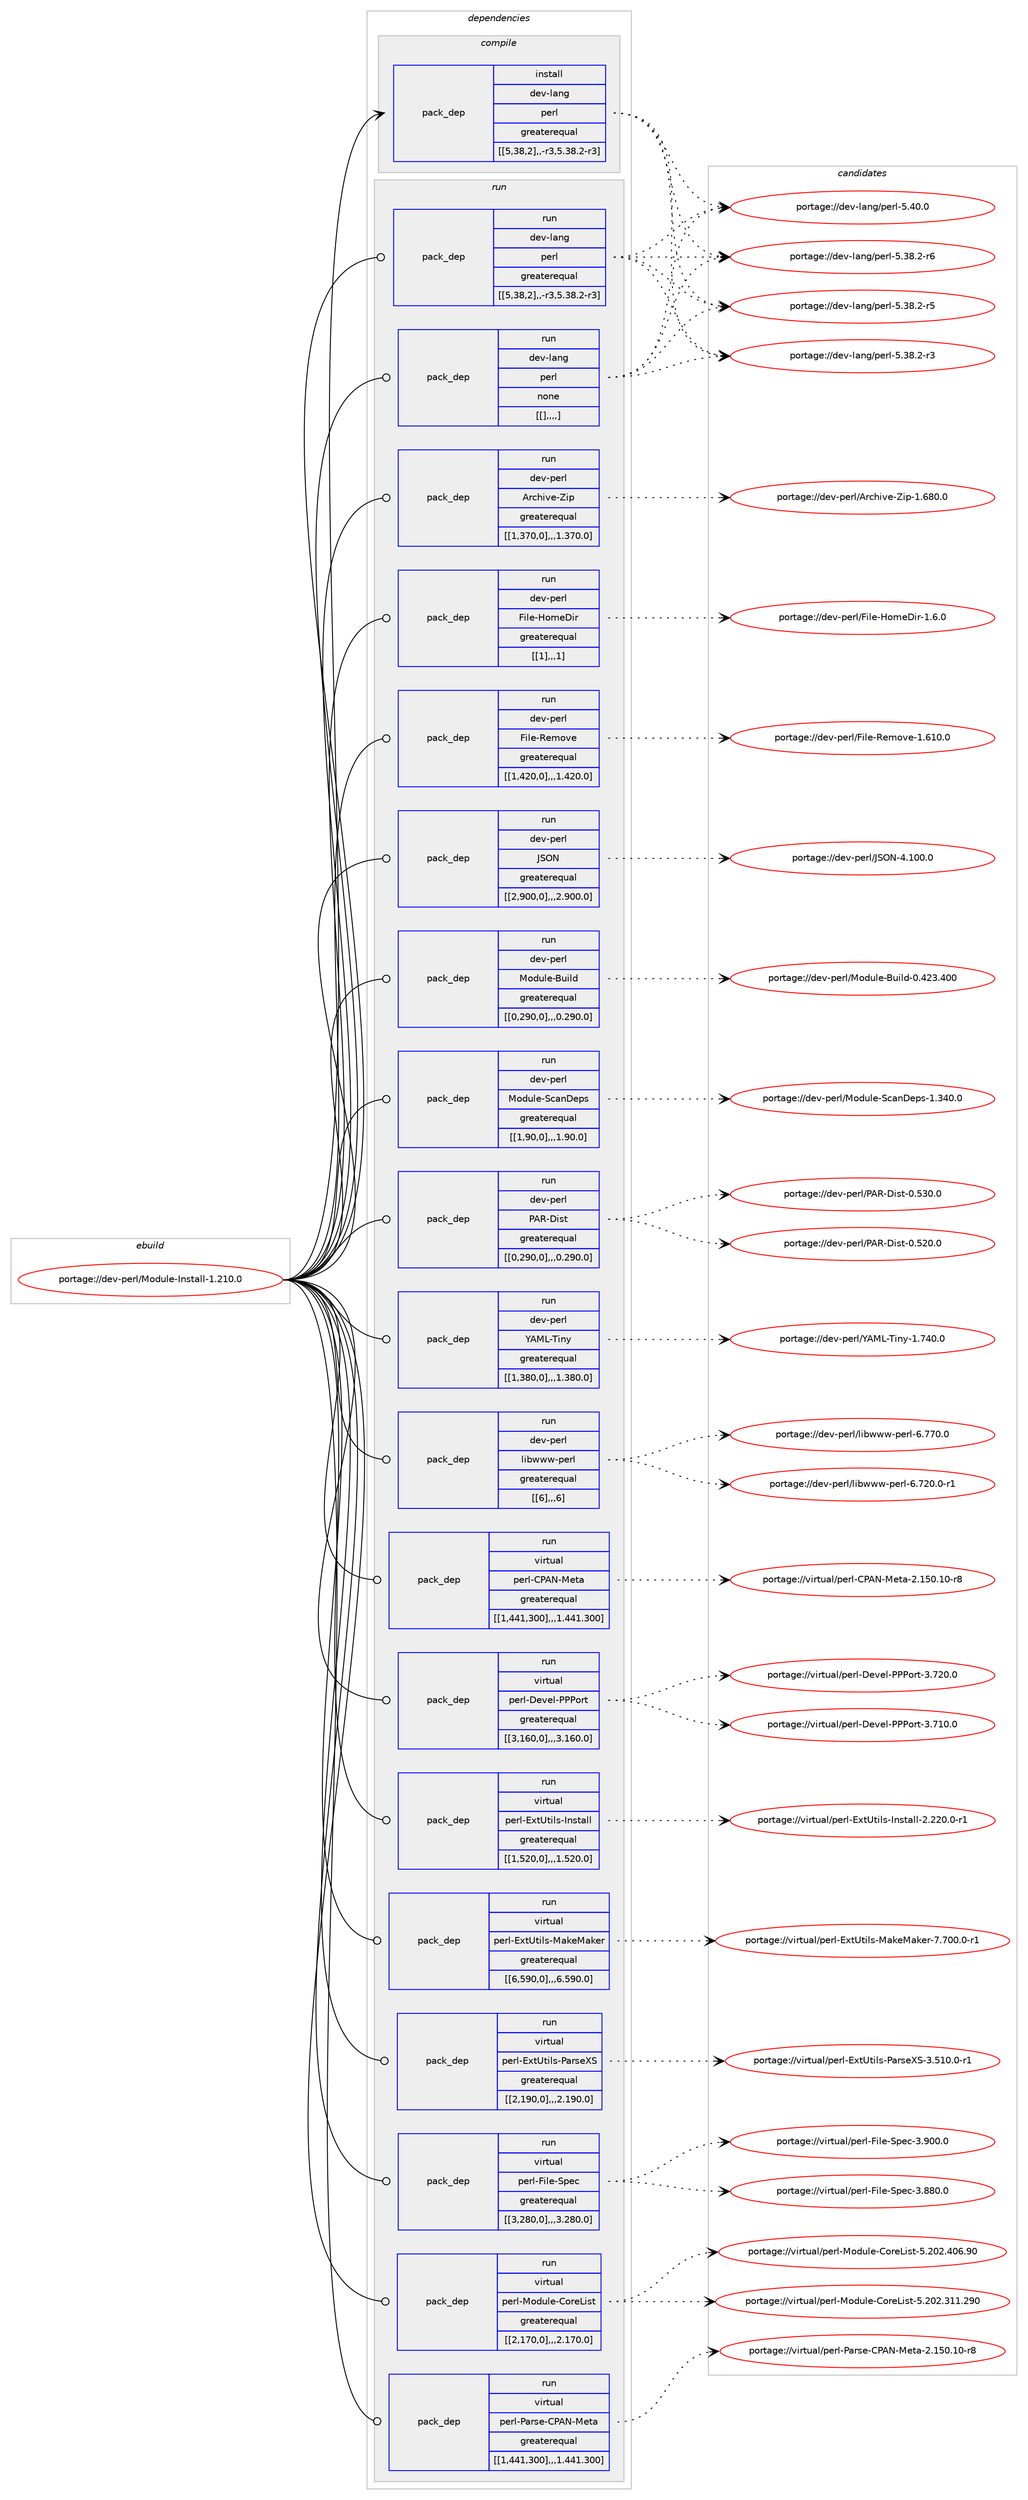 digraph prolog {

# *************
# Graph options
# *************

newrank=true;
concentrate=true;
compound=true;
graph [rankdir=LR,fontname=Helvetica,fontsize=10,ranksep=1.5];#, ranksep=2.5, nodesep=0.2];
edge  [arrowhead=vee];
node  [fontname=Helvetica,fontsize=10];

# **********
# The ebuild
# **********

subgraph cluster_leftcol {
color=gray;
label=<<i>ebuild</i>>;
id [label="portage://dev-perl/Module-Install-1.210.0", color=red, width=4, href="../dev-perl/Module-Install-1.210.0.svg"];
}

# ****************
# The dependencies
# ****************

subgraph cluster_midcol {
color=gray;
label=<<i>dependencies</i>>;
subgraph cluster_compile {
fillcolor="#eeeeee";
style=filled;
label=<<i>compile</i>>;
subgraph pack102577 {
dependency134238 [label=<<TABLE BORDER="0" CELLBORDER="1" CELLSPACING="0" CELLPADDING="4" WIDTH="220"><TR><TD ROWSPAN="6" CELLPADDING="30">pack_dep</TD></TR><TR><TD WIDTH="110">install</TD></TR><TR><TD>dev-lang</TD></TR><TR><TD>perl</TD></TR><TR><TD>greaterequal</TD></TR><TR><TD>[[5,38,2],,-r3,5.38.2-r3]</TD></TR></TABLE>>, shape=none, color=blue];
}
id:e -> dependency134238:w [weight=20,style="solid",arrowhead="vee"];
}
subgraph cluster_compileandrun {
fillcolor="#eeeeee";
style=filled;
label=<<i>compile and run</i>>;
}
subgraph cluster_run {
fillcolor="#eeeeee";
style=filled;
label=<<i>run</i>>;
subgraph pack102578 {
dependency134239 [label=<<TABLE BORDER="0" CELLBORDER="1" CELLSPACING="0" CELLPADDING="4" WIDTH="220"><TR><TD ROWSPAN="6" CELLPADDING="30">pack_dep</TD></TR><TR><TD WIDTH="110">run</TD></TR><TR><TD>dev-lang</TD></TR><TR><TD>perl</TD></TR><TR><TD>greaterequal</TD></TR><TR><TD>[[5,38,2],,-r3,5.38.2-r3]</TD></TR></TABLE>>, shape=none, color=blue];
}
id:e -> dependency134239:w [weight=20,style="solid",arrowhead="odot"];
subgraph pack102579 {
dependency134240 [label=<<TABLE BORDER="0" CELLBORDER="1" CELLSPACING="0" CELLPADDING="4" WIDTH="220"><TR><TD ROWSPAN="6" CELLPADDING="30">pack_dep</TD></TR><TR><TD WIDTH="110">run</TD></TR><TR><TD>dev-lang</TD></TR><TR><TD>perl</TD></TR><TR><TD>none</TD></TR><TR><TD>[[],,,,]</TD></TR></TABLE>>, shape=none, color=blue];
}
id:e -> dependency134240:w [weight=20,style="solid",arrowhead="odot"];
subgraph pack102580 {
dependency134241 [label=<<TABLE BORDER="0" CELLBORDER="1" CELLSPACING="0" CELLPADDING="4" WIDTH="220"><TR><TD ROWSPAN="6" CELLPADDING="30">pack_dep</TD></TR><TR><TD WIDTH="110">run</TD></TR><TR><TD>dev-perl</TD></TR><TR><TD>Archive-Zip</TD></TR><TR><TD>greaterequal</TD></TR><TR><TD>[[1,370,0],,,1.370.0]</TD></TR></TABLE>>, shape=none, color=blue];
}
id:e -> dependency134241:w [weight=20,style="solid",arrowhead="odot"];
subgraph pack102581 {
dependency134242 [label=<<TABLE BORDER="0" CELLBORDER="1" CELLSPACING="0" CELLPADDING="4" WIDTH="220"><TR><TD ROWSPAN="6" CELLPADDING="30">pack_dep</TD></TR><TR><TD WIDTH="110">run</TD></TR><TR><TD>dev-perl</TD></TR><TR><TD>File-HomeDir</TD></TR><TR><TD>greaterequal</TD></TR><TR><TD>[[1],,,1]</TD></TR></TABLE>>, shape=none, color=blue];
}
id:e -> dependency134242:w [weight=20,style="solid",arrowhead="odot"];
subgraph pack102582 {
dependency134243 [label=<<TABLE BORDER="0" CELLBORDER="1" CELLSPACING="0" CELLPADDING="4" WIDTH="220"><TR><TD ROWSPAN="6" CELLPADDING="30">pack_dep</TD></TR><TR><TD WIDTH="110">run</TD></TR><TR><TD>dev-perl</TD></TR><TR><TD>File-Remove</TD></TR><TR><TD>greaterequal</TD></TR><TR><TD>[[1,420,0],,,1.420.0]</TD></TR></TABLE>>, shape=none, color=blue];
}
id:e -> dependency134243:w [weight=20,style="solid",arrowhead="odot"];
subgraph pack102583 {
dependency134244 [label=<<TABLE BORDER="0" CELLBORDER="1" CELLSPACING="0" CELLPADDING="4" WIDTH="220"><TR><TD ROWSPAN="6" CELLPADDING="30">pack_dep</TD></TR><TR><TD WIDTH="110">run</TD></TR><TR><TD>dev-perl</TD></TR><TR><TD>JSON</TD></TR><TR><TD>greaterequal</TD></TR><TR><TD>[[2,900,0],,,2.900.0]</TD></TR></TABLE>>, shape=none, color=blue];
}
id:e -> dependency134244:w [weight=20,style="solid",arrowhead="odot"];
subgraph pack102584 {
dependency134245 [label=<<TABLE BORDER="0" CELLBORDER="1" CELLSPACING="0" CELLPADDING="4" WIDTH="220"><TR><TD ROWSPAN="6" CELLPADDING="30">pack_dep</TD></TR><TR><TD WIDTH="110">run</TD></TR><TR><TD>dev-perl</TD></TR><TR><TD>Module-Build</TD></TR><TR><TD>greaterequal</TD></TR><TR><TD>[[0,290,0],,,0.290.0]</TD></TR></TABLE>>, shape=none, color=blue];
}
id:e -> dependency134245:w [weight=20,style="solid",arrowhead="odot"];
subgraph pack102585 {
dependency134246 [label=<<TABLE BORDER="0" CELLBORDER="1" CELLSPACING="0" CELLPADDING="4" WIDTH="220"><TR><TD ROWSPAN="6" CELLPADDING="30">pack_dep</TD></TR><TR><TD WIDTH="110">run</TD></TR><TR><TD>dev-perl</TD></TR><TR><TD>Module-ScanDeps</TD></TR><TR><TD>greaterequal</TD></TR><TR><TD>[[1,90,0],,,1.90.0]</TD></TR></TABLE>>, shape=none, color=blue];
}
id:e -> dependency134246:w [weight=20,style="solid",arrowhead="odot"];
subgraph pack102586 {
dependency134247 [label=<<TABLE BORDER="0" CELLBORDER="1" CELLSPACING="0" CELLPADDING="4" WIDTH="220"><TR><TD ROWSPAN="6" CELLPADDING="30">pack_dep</TD></TR><TR><TD WIDTH="110">run</TD></TR><TR><TD>dev-perl</TD></TR><TR><TD>PAR-Dist</TD></TR><TR><TD>greaterequal</TD></TR><TR><TD>[[0,290,0],,,0.290.0]</TD></TR></TABLE>>, shape=none, color=blue];
}
id:e -> dependency134247:w [weight=20,style="solid",arrowhead="odot"];
subgraph pack102587 {
dependency134248 [label=<<TABLE BORDER="0" CELLBORDER="1" CELLSPACING="0" CELLPADDING="4" WIDTH="220"><TR><TD ROWSPAN="6" CELLPADDING="30">pack_dep</TD></TR><TR><TD WIDTH="110">run</TD></TR><TR><TD>dev-perl</TD></TR><TR><TD>YAML-Tiny</TD></TR><TR><TD>greaterequal</TD></TR><TR><TD>[[1,380,0],,,1.380.0]</TD></TR></TABLE>>, shape=none, color=blue];
}
id:e -> dependency134248:w [weight=20,style="solid",arrowhead="odot"];
subgraph pack102588 {
dependency134249 [label=<<TABLE BORDER="0" CELLBORDER="1" CELLSPACING="0" CELLPADDING="4" WIDTH="220"><TR><TD ROWSPAN="6" CELLPADDING="30">pack_dep</TD></TR><TR><TD WIDTH="110">run</TD></TR><TR><TD>dev-perl</TD></TR><TR><TD>libwww-perl</TD></TR><TR><TD>greaterequal</TD></TR><TR><TD>[[6],,,6]</TD></TR></TABLE>>, shape=none, color=blue];
}
id:e -> dependency134249:w [weight=20,style="solid",arrowhead="odot"];
subgraph pack102589 {
dependency134250 [label=<<TABLE BORDER="0" CELLBORDER="1" CELLSPACING="0" CELLPADDING="4" WIDTH="220"><TR><TD ROWSPAN="6" CELLPADDING="30">pack_dep</TD></TR><TR><TD WIDTH="110">run</TD></TR><TR><TD>virtual</TD></TR><TR><TD>perl-CPAN-Meta</TD></TR><TR><TD>greaterequal</TD></TR><TR><TD>[[1,441,300],,,1.441.300]</TD></TR></TABLE>>, shape=none, color=blue];
}
id:e -> dependency134250:w [weight=20,style="solid",arrowhead="odot"];
subgraph pack102590 {
dependency134251 [label=<<TABLE BORDER="0" CELLBORDER="1" CELLSPACING="0" CELLPADDING="4" WIDTH="220"><TR><TD ROWSPAN="6" CELLPADDING="30">pack_dep</TD></TR><TR><TD WIDTH="110">run</TD></TR><TR><TD>virtual</TD></TR><TR><TD>perl-Devel-PPPort</TD></TR><TR><TD>greaterequal</TD></TR><TR><TD>[[3,160,0],,,3.160.0]</TD></TR></TABLE>>, shape=none, color=blue];
}
id:e -> dependency134251:w [weight=20,style="solid",arrowhead="odot"];
subgraph pack102591 {
dependency134252 [label=<<TABLE BORDER="0" CELLBORDER="1" CELLSPACING="0" CELLPADDING="4" WIDTH="220"><TR><TD ROWSPAN="6" CELLPADDING="30">pack_dep</TD></TR><TR><TD WIDTH="110">run</TD></TR><TR><TD>virtual</TD></TR><TR><TD>perl-ExtUtils-Install</TD></TR><TR><TD>greaterequal</TD></TR><TR><TD>[[1,520,0],,,1.520.0]</TD></TR></TABLE>>, shape=none, color=blue];
}
id:e -> dependency134252:w [weight=20,style="solid",arrowhead="odot"];
subgraph pack102592 {
dependency134253 [label=<<TABLE BORDER="0" CELLBORDER="1" CELLSPACING="0" CELLPADDING="4" WIDTH="220"><TR><TD ROWSPAN="6" CELLPADDING="30">pack_dep</TD></TR><TR><TD WIDTH="110">run</TD></TR><TR><TD>virtual</TD></TR><TR><TD>perl-ExtUtils-MakeMaker</TD></TR><TR><TD>greaterequal</TD></TR><TR><TD>[[6,590,0],,,6.590.0]</TD></TR></TABLE>>, shape=none, color=blue];
}
id:e -> dependency134253:w [weight=20,style="solid",arrowhead="odot"];
subgraph pack102593 {
dependency134254 [label=<<TABLE BORDER="0" CELLBORDER="1" CELLSPACING="0" CELLPADDING="4" WIDTH="220"><TR><TD ROWSPAN="6" CELLPADDING="30">pack_dep</TD></TR><TR><TD WIDTH="110">run</TD></TR><TR><TD>virtual</TD></TR><TR><TD>perl-ExtUtils-ParseXS</TD></TR><TR><TD>greaterequal</TD></TR><TR><TD>[[2,190,0],,,2.190.0]</TD></TR></TABLE>>, shape=none, color=blue];
}
id:e -> dependency134254:w [weight=20,style="solid",arrowhead="odot"];
subgraph pack102594 {
dependency134255 [label=<<TABLE BORDER="0" CELLBORDER="1" CELLSPACING="0" CELLPADDING="4" WIDTH="220"><TR><TD ROWSPAN="6" CELLPADDING="30">pack_dep</TD></TR><TR><TD WIDTH="110">run</TD></TR><TR><TD>virtual</TD></TR><TR><TD>perl-File-Spec</TD></TR><TR><TD>greaterequal</TD></TR><TR><TD>[[3,280,0],,,3.280.0]</TD></TR></TABLE>>, shape=none, color=blue];
}
id:e -> dependency134255:w [weight=20,style="solid",arrowhead="odot"];
subgraph pack102595 {
dependency134256 [label=<<TABLE BORDER="0" CELLBORDER="1" CELLSPACING="0" CELLPADDING="4" WIDTH="220"><TR><TD ROWSPAN="6" CELLPADDING="30">pack_dep</TD></TR><TR><TD WIDTH="110">run</TD></TR><TR><TD>virtual</TD></TR><TR><TD>perl-Module-CoreList</TD></TR><TR><TD>greaterequal</TD></TR><TR><TD>[[2,170,0],,,2.170.0]</TD></TR></TABLE>>, shape=none, color=blue];
}
id:e -> dependency134256:w [weight=20,style="solid",arrowhead="odot"];
subgraph pack102596 {
dependency134257 [label=<<TABLE BORDER="0" CELLBORDER="1" CELLSPACING="0" CELLPADDING="4" WIDTH="220"><TR><TD ROWSPAN="6" CELLPADDING="30">pack_dep</TD></TR><TR><TD WIDTH="110">run</TD></TR><TR><TD>virtual</TD></TR><TR><TD>perl-Parse-CPAN-Meta</TD></TR><TR><TD>greaterequal</TD></TR><TR><TD>[[1,441,300],,,1.441.300]</TD></TR></TABLE>>, shape=none, color=blue];
}
id:e -> dependency134257:w [weight=20,style="solid",arrowhead="odot"];
}
}

# **************
# The candidates
# **************

subgraph cluster_choices {
rank=same;
color=gray;
label=<<i>candidates</i>>;

subgraph choice102577 {
color=black;
nodesep=1;
choice10010111845108971101034711210111410845534652484648 [label="portage://dev-lang/perl-5.40.0", color=red, width=4,href="../dev-lang/perl-5.40.0.svg"];
choice100101118451089711010347112101114108455346515646504511454 [label="portage://dev-lang/perl-5.38.2-r6", color=red, width=4,href="../dev-lang/perl-5.38.2-r6.svg"];
choice100101118451089711010347112101114108455346515646504511453 [label="portage://dev-lang/perl-5.38.2-r5", color=red, width=4,href="../dev-lang/perl-5.38.2-r5.svg"];
choice100101118451089711010347112101114108455346515646504511451 [label="portage://dev-lang/perl-5.38.2-r3", color=red, width=4,href="../dev-lang/perl-5.38.2-r3.svg"];
dependency134238:e -> choice10010111845108971101034711210111410845534652484648:w [style=dotted,weight="100"];
dependency134238:e -> choice100101118451089711010347112101114108455346515646504511454:w [style=dotted,weight="100"];
dependency134238:e -> choice100101118451089711010347112101114108455346515646504511453:w [style=dotted,weight="100"];
dependency134238:e -> choice100101118451089711010347112101114108455346515646504511451:w [style=dotted,weight="100"];
}
subgraph choice102578 {
color=black;
nodesep=1;
choice10010111845108971101034711210111410845534652484648 [label="portage://dev-lang/perl-5.40.0", color=red, width=4,href="../dev-lang/perl-5.40.0.svg"];
choice100101118451089711010347112101114108455346515646504511454 [label="portage://dev-lang/perl-5.38.2-r6", color=red, width=4,href="../dev-lang/perl-5.38.2-r6.svg"];
choice100101118451089711010347112101114108455346515646504511453 [label="portage://dev-lang/perl-5.38.2-r5", color=red, width=4,href="../dev-lang/perl-5.38.2-r5.svg"];
choice100101118451089711010347112101114108455346515646504511451 [label="portage://dev-lang/perl-5.38.2-r3", color=red, width=4,href="../dev-lang/perl-5.38.2-r3.svg"];
dependency134239:e -> choice10010111845108971101034711210111410845534652484648:w [style=dotted,weight="100"];
dependency134239:e -> choice100101118451089711010347112101114108455346515646504511454:w [style=dotted,weight="100"];
dependency134239:e -> choice100101118451089711010347112101114108455346515646504511453:w [style=dotted,weight="100"];
dependency134239:e -> choice100101118451089711010347112101114108455346515646504511451:w [style=dotted,weight="100"];
}
subgraph choice102579 {
color=black;
nodesep=1;
choice10010111845108971101034711210111410845534652484648 [label="portage://dev-lang/perl-5.40.0", color=red, width=4,href="../dev-lang/perl-5.40.0.svg"];
choice100101118451089711010347112101114108455346515646504511454 [label="portage://dev-lang/perl-5.38.2-r6", color=red, width=4,href="../dev-lang/perl-5.38.2-r6.svg"];
choice100101118451089711010347112101114108455346515646504511453 [label="portage://dev-lang/perl-5.38.2-r5", color=red, width=4,href="../dev-lang/perl-5.38.2-r5.svg"];
choice100101118451089711010347112101114108455346515646504511451 [label="portage://dev-lang/perl-5.38.2-r3", color=red, width=4,href="../dev-lang/perl-5.38.2-r3.svg"];
dependency134240:e -> choice10010111845108971101034711210111410845534652484648:w [style=dotted,weight="100"];
dependency134240:e -> choice100101118451089711010347112101114108455346515646504511454:w [style=dotted,weight="100"];
dependency134240:e -> choice100101118451089711010347112101114108455346515646504511453:w [style=dotted,weight="100"];
dependency134240:e -> choice100101118451089711010347112101114108455346515646504511451:w [style=dotted,weight="100"];
}
subgraph choice102580 {
color=black;
nodesep=1;
choice1001011184511210111410847651149910410511810145901051124549465456484648 [label="portage://dev-perl/Archive-Zip-1.680.0", color=red, width=4,href="../dev-perl/Archive-Zip-1.680.0.svg"];
dependency134241:e -> choice1001011184511210111410847651149910410511810145901051124549465456484648:w [style=dotted,weight="100"];
}
subgraph choice102581 {
color=black;
nodesep=1;
choice100101118451121011141084770105108101457211110910168105114454946544648 [label="portage://dev-perl/File-HomeDir-1.6.0", color=red, width=4,href="../dev-perl/File-HomeDir-1.6.0.svg"];
dependency134242:e -> choice100101118451121011141084770105108101457211110910168105114454946544648:w [style=dotted,weight="100"];
}
subgraph choice102582 {
color=black;
nodesep=1;
choice10010111845112101114108477010510810145821011091111181014549465449484648 [label="portage://dev-perl/File-Remove-1.610.0", color=red, width=4,href="../dev-perl/File-Remove-1.610.0.svg"];
dependency134243:e -> choice10010111845112101114108477010510810145821011091111181014549465449484648:w [style=dotted,weight="100"];
}
subgraph choice102583 {
color=black;
nodesep=1;
choice1001011184511210111410847748379784552464948484648 [label="portage://dev-perl/JSON-4.100.0", color=red, width=4,href="../dev-perl/JSON-4.100.0.svg"];
dependency134244:e -> choice1001011184511210111410847748379784552464948484648:w [style=dotted,weight="100"];
}
subgraph choice102584 {
color=black;
nodesep=1;
choice100101118451121011141084777111100117108101456611710510810045484652505146524848 [label="portage://dev-perl/Module-Build-0.423.400", color=red, width=4,href="../dev-perl/Module-Build-0.423.400.svg"];
dependency134245:e -> choice100101118451121011141084777111100117108101456611710510810045484652505146524848:w [style=dotted,weight="100"];
}
subgraph choice102585 {
color=black;
nodesep=1;
choice10010111845112101114108477711110011710810145839997110681011121154549465152484648 [label="portage://dev-perl/Module-ScanDeps-1.340.0", color=red, width=4,href="../dev-perl/Module-ScanDeps-1.340.0.svg"];
dependency134246:e -> choice10010111845112101114108477711110011710810145839997110681011121154549465152484648:w [style=dotted,weight="100"];
}
subgraph choice102586 {
color=black;
nodesep=1;
choice100101118451121011141084780658245681051151164548465351484648 [label="portage://dev-perl/PAR-Dist-0.530.0", color=red, width=4,href="../dev-perl/PAR-Dist-0.530.0.svg"];
choice100101118451121011141084780658245681051151164548465350484648 [label="portage://dev-perl/PAR-Dist-0.520.0", color=red, width=4,href="../dev-perl/PAR-Dist-0.520.0.svg"];
dependency134247:e -> choice100101118451121011141084780658245681051151164548465351484648:w [style=dotted,weight="100"];
dependency134247:e -> choice100101118451121011141084780658245681051151164548465350484648:w [style=dotted,weight="100"];
}
subgraph choice102587 {
color=black;
nodesep=1;
choice10010111845112101114108478965777645841051101214549465552484648 [label="portage://dev-perl/YAML-Tiny-1.740.0", color=red, width=4,href="../dev-perl/YAML-Tiny-1.740.0.svg"];
dependency134248:e -> choice10010111845112101114108478965777645841051101214549465552484648:w [style=dotted,weight="100"];
}
subgraph choice102588 {
color=black;
nodesep=1;
choice100101118451121011141084710810598119119119451121011141084554465555484648 [label="portage://dev-perl/libwww-perl-6.770.0", color=red, width=4,href="../dev-perl/libwww-perl-6.770.0.svg"];
choice1001011184511210111410847108105981191191194511210111410845544655504846484511449 [label="portage://dev-perl/libwww-perl-6.720.0-r1", color=red, width=4,href="../dev-perl/libwww-perl-6.720.0-r1.svg"];
dependency134249:e -> choice100101118451121011141084710810598119119119451121011141084554465555484648:w [style=dotted,weight="100"];
dependency134249:e -> choice1001011184511210111410847108105981191191194511210111410845544655504846484511449:w [style=dotted,weight="100"];
}
subgraph choice102589 {
color=black;
nodesep=1;
choice118105114116117971084711210111410845678065784577101116974550464953484649484511456 [label="portage://virtual/perl-CPAN-Meta-2.150.10-r8", color=red, width=4,href="../virtual/perl-CPAN-Meta-2.150.10-r8.svg"];
dependency134250:e -> choice118105114116117971084711210111410845678065784577101116974550464953484649484511456:w [style=dotted,weight="100"];
}
subgraph choice102590 {
color=black;
nodesep=1;
choice11810511411611797108471121011141084568101118101108458080801111141164551465550484648 [label="portage://virtual/perl-Devel-PPPort-3.720.0", color=red, width=4,href="../virtual/perl-Devel-PPPort-3.720.0.svg"];
choice11810511411611797108471121011141084568101118101108458080801111141164551465549484648 [label="portage://virtual/perl-Devel-PPPort-3.710.0", color=red, width=4,href="../virtual/perl-Devel-PPPort-3.710.0.svg"];
dependency134251:e -> choice11810511411611797108471121011141084568101118101108458080801111141164551465550484648:w [style=dotted,weight="100"];
dependency134251:e -> choice11810511411611797108471121011141084568101118101108458080801111141164551465549484648:w [style=dotted,weight="100"];
}
subgraph choice102591 {
color=black;
nodesep=1;
choice118105114116117971084711210111410845691201168511610510811545731101151169710810845504650504846484511449 [label="portage://virtual/perl-ExtUtils-Install-2.220.0-r1", color=red, width=4,href="../virtual/perl-ExtUtils-Install-2.220.0-r1.svg"];
dependency134252:e -> choice118105114116117971084711210111410845691201168511610510811545731101151169710810845504650504846484511449:w [style=dotted,weight="100"];
}
subgraph choice102592 {
color=black;
nodesep=1;
choice1181051141161179710847112101114108456912011685116105108115457797107101779710710111445554655484846484511449 [label="portage://virtual/perl-ExtUtils-MakeMaker-7.700.0-r1", color=red, width=4,href="../virtual/perl-ExtUtils-MakeMaker-7.700.0-r1.svg"];
dependency134253:e -> choice1181051141161179710847112101114108456912011685116105108115457797107101779710710111445554655484846484511449:w [style=dotted,weight="100"];
}
subgraph choice102593 {
color=black;
nodesep=1;
choice1181051141161179710847112101114108456912011685116105108115458097114115101888345514653494846484511449 [label="portage://virtual/perl-ExtUtils-ParseXS-3.510.0-r1", color=red, width=4,href="../virtual/perl-ExtUtils-ParseXS-3.510.0-r1.svg"];
dependency134254:e -> choice1181051141161179710847112101114108456912011685116105108115458097114115101888345514653494846484511449:w [style=dotted,weight="100"];
}
subgraph choice102594 {
color=black;
nodesep=1;
choice118105114116117971084711210111410845701051081014583112101994551465748484648 [label="portage://virtual/perl-File-Spec-3.900.0", color=red, width=4,href="../virtual/perl-File-Spec-3.900.0.svg"];
choice118105114116117971084711210111410845701051081014583112101994551465656484648 [label="portage://virtual/perl-File-Spec-3.880.0", color=red, width=4,href="../virtual/perl-File-Spec-3.880.0.svg"];
dependency134255:e -> choice118105114116117971084711210111410845701051081014583112101994551465748484648:w [style=dotted,weight="100"];
dependency134255:e -> choice118105114116117971084711210111410845701051081014583112101994551465656484648:w [style=dotted,weight="100"];
}
subgraph choice102595 {
color=black;
nodesep=1;
choice1181051141161179710847112101114108457711110011710810145671111141017610511511645534650485046524854465748 [label="portage://virtual/perl-Module-CoreList-5.202.406.90", color=red, width=4,href="../virtual/perl-Module-CoreList-5.202.406.90.svg"];
choice118105114116117971084711210111410845771111001171081014567111114101761051151164553465048504651494946505748 [label="portage://virtual/perl-Module-CoreList-5.202.311.290", color=red, width=4,href="../virtual/perl-Module-CoreList-5.202.311.290.svg"];
dependency134256:e -> choice1181051141161179710847112101114108457711110011710810145671111141017610511511645534650485046524854465748:w [style=dotted,weight="100"];
dependency134256:e -> choice118105114116117971084711210111410845771111001171081014567111114101761051151164553465048504651494946505748:w [style=dotted,weight="100"];
}
subgraph choice102596 {
color=black;
nodesep=1;
choice118105114116117971084711210111410845809711411510145678065784577101116974550464953484649484511456 [label="portage://virtual/perl-Parse-CPAN-Meta-2.150.10-r8", color=red, width=4,href="../virtual/perl-Parse-CPAN-Meta-2.150.10-r8.svg"];
dependency134257:e -> choice118105114116117971084711210111410845809711411510145678065784577101116974550464953484649484511456:w [style=dotted,weight="100"];
}
}

}
